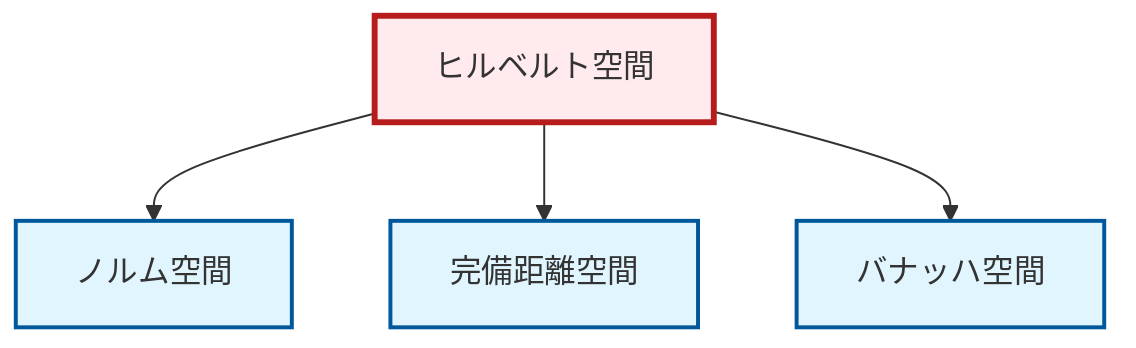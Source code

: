 graph TD
    classDef definition fill:#e1f5fe,stroke:#01579b,stroke-width:2px
    classDef theorem fill:#f3e5f5,stroke:#4a148c,stroke-width:2px
    classDef axiom fill:#fff3e0,stroke:#e65100,stroke-width:2px
    classDef example fill:#e8f5e9,stroke:#1b5e20,stroke-width:2px
    classDef current fill:#ffebee,stroke:#b71c1c,stroke-width:3px
    def-complete-metric-space["完備距離空間"]:::definition
    def-hilbert-space["ヒルベルト空間"]:::definition
    def-normed-vector-space["ノルム空間"]:::definition
    def-banach-space["バナッハ空間"]:::definition
    def-hilbert-space --> def-normed-vector-space
    def-hilbert-space --> def-complete-metric-space
    def-hilbert-space --> def-banach-space
    class def-hilbert-space current